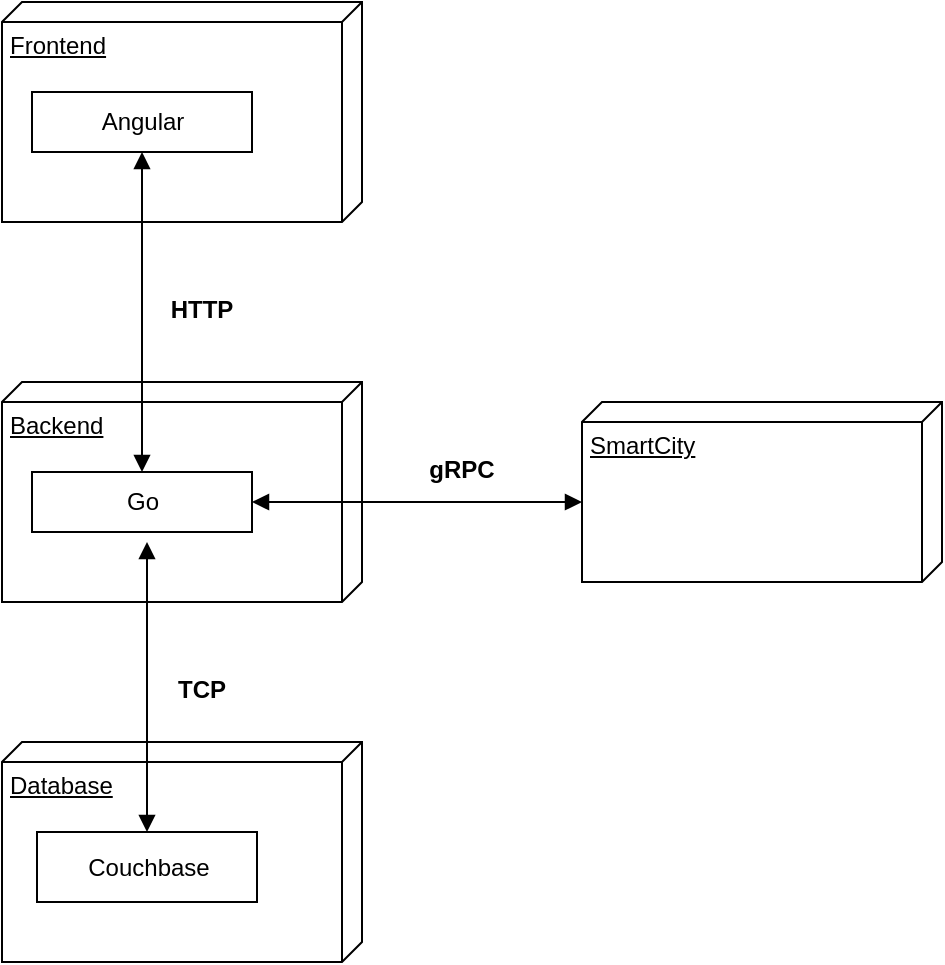 <mxfile version="13.0.9" type="device"><diagram id="HhmbZ5vvAIr_IWMk0oCY" name="Page-1"><mxGraphModel dx="1422" dy="727" grid="1" gridSize="10" guides="1" tooltips="1" connect="1" arrows="1" fold="1" page="1" pageScale="1" pageWidth="827" pageHeight="1169" math="0" shadow="0"><root><mxCell id="0"/><mxCell id="1" parent="0"/><mxCell id="2kCesfLnaYNMc189B0ui-1" value="Frontend" style="verticalAlign=top;align=left;spacingTop=8;spacingLeft=2;spacingRight=12;shape=cube;size=10;direction=south;fontStyle=4;html=1;" parent="1" vertex="1"><mxGeometry x="300" y="150" width="180" height="110" as="geometry"/></mxCell><mxCell id="2kCesfLnaYNMc189B0ui-2" value="Backend" style="verticalAlign=top;align=left;spacingTop=8;spacingLeft=2;spacingRight=12;shape=cube;size=10;direction=south;fontStyle=4;html=1;" parent="1" vertex="1"><mxGeometry x="300" y="340" width="180" height="110" as="geometry"/></mxCell><mxCell id="2kCesfLnaYNMc189B0ui-3" value="SmartCity" style="verticalAlign=top;align=left;spacingTop=8;spacingLeft=2;spacingRight=12;shape=cube;size=10;direction=south;fontStyle=4;html=1;" parent="1" vertex="1"><mxGeometry x="590" y="350" width="180" height="90" as="geometry"/></mxCell><mxCell id="2kCesfLnaYNMc189B0ui-4" value="Database" style="verticalAlign=top;align=left;spacingTop=8;spacingLeft=2;spacingRight=12;shape=cube;size=10;direction=south;fontStyle=4;html=1;" parent="1" vertex="1"><mxGeometry x="300" y="520" width="180" height="110" as="geometry"/></mxCell><mxCell id="2kCesfLnaYNMc189B0ui-6" value="Angular" style="html=1;" parent="1" vertex="1"><mxGeometry x="315" y="195" width="110" height="30" as="geometry"/></mxCell><mxCell id="2kCesfLnaYNMc189B0ui-9" value="Couchbase" style="html=1;" parent="1" vertex="1"><mxGeometry x="317.5" y="565" width="110" height="35" as="geometry"/></mxCell><mxCell id="2kCesfLnaYNMc189B0ui-10" value="" style="endArrow=block;startArrow=block;endFill=1;startFill=1;html=1;exitX=0.5;exitY=1;exitDx=0;exitDy=0;entryX=0.5;entryY=0;entryDx=0;entryDy=0;" parent="1" source="2kCesfLnaYNMc189B0ui-6" target="2kCesfLnaYNMc189B0ui-13" edge="1"><mxGeometry width="160" relative="1" as="geometry"><mxPoint x="120" y="310" as="sourcePoint"/><mxPoint x="372.5" y="390" as="targetPoint"/></mxGeometry></mxCell><mxCell id="2kCesfLnaYNMc189B0ui-11" value="" style="endArrow=block;startArrow=block;endFill=1;startFill=1;html=1;exitX=0.5;exitY=1;exitDx=0;exitDy=0;entryX=0.5;entryY=0;entryDx=0;entryDy=0;" parent="1" target="2kCesfLnaYNMc189B0ui-9" edge="1"><mxGeometry width="160" relative="1" as="geometry"><mxPoint x="372.5" y="420" as="sourcePoint"/><mxPoint x="372.5" y="400" as="targetPoint"/></mxGeometry></mxCell><mxCell id="2kCesfLnaYNMc189B0ui-12" value="" style="endArrow=block;startArrow=block;endFill=1;startFill=1;html=1;exitX=1;exitY=0.5;exitDx=0;exitDy=0;entryX=0;entryY=0;entryDx=50;entryDy=180;entryPerimeter=0;" parent="1" source="2kCesfLnaYNMc189B0ui-13" target="2kCesfLnaYNMc189B0ui-3" edge="1"><mxGeometry width="160" relative="1" as="geometry"><mxPoint x="430" y="405" as="sourcePoint"/><mxPoint x="372.5" y="610" as="targetPoint"/></mxGeometry></mxCell><mxCell id="2kCesfLnaYNMc189B0ui-13" value="Go" style="html=1;" parent="1" vertex="1"><mxGeometry x="315" y="385" width="110" height="30" as="geometry"/></mxCell><mxCell id="2kCesfLnaYNMc189B0ui-16" value="HTTP" style="text;align=center;fontStyle=1;verticalAlign=middle;spacingLeft=3;spacingRight=3;strokeColor=none;rotatable=0;points=[[0,0.5],[1,0.5]];portConstraint=eastwest;" parent="1" vertex="1"><mxGeometry x="360" y="290" width="80" height="26" as="geometry"/></mxCell><mxCell id="2kCesfLnaYNMc189B0ui-17" value="TCP" style="text;align=center;fontStyle=1;verticalAlign=middle;spacingLeft=3;spacingRight=3;strokeColor=none;rotatable=0;points=[[0,0.5],[1,0.5]];portConstraint=eastwest;" parent="1" vertex="1"><mxGeometry x="360" y="480" width="80" height="26" as="geometry"/></mxCell><mxCell id="1TMOvLPgG439SjTbYt4k-1" value="gRPC" style="text;align=center;fontStyle=1;verticalAlign=middle;spacingLeft=3;spacingRight=3;strokeColor=none;rotatable=0;points=[[0,0.5],[1,0.5]];portConstraint=eastwest;" vertex="1" parent="1"><mxGeometry x="490" y="370" width="80" height="26" as="geometry"/></mxCell></root></mxGraphModel></diagram></mxfile>